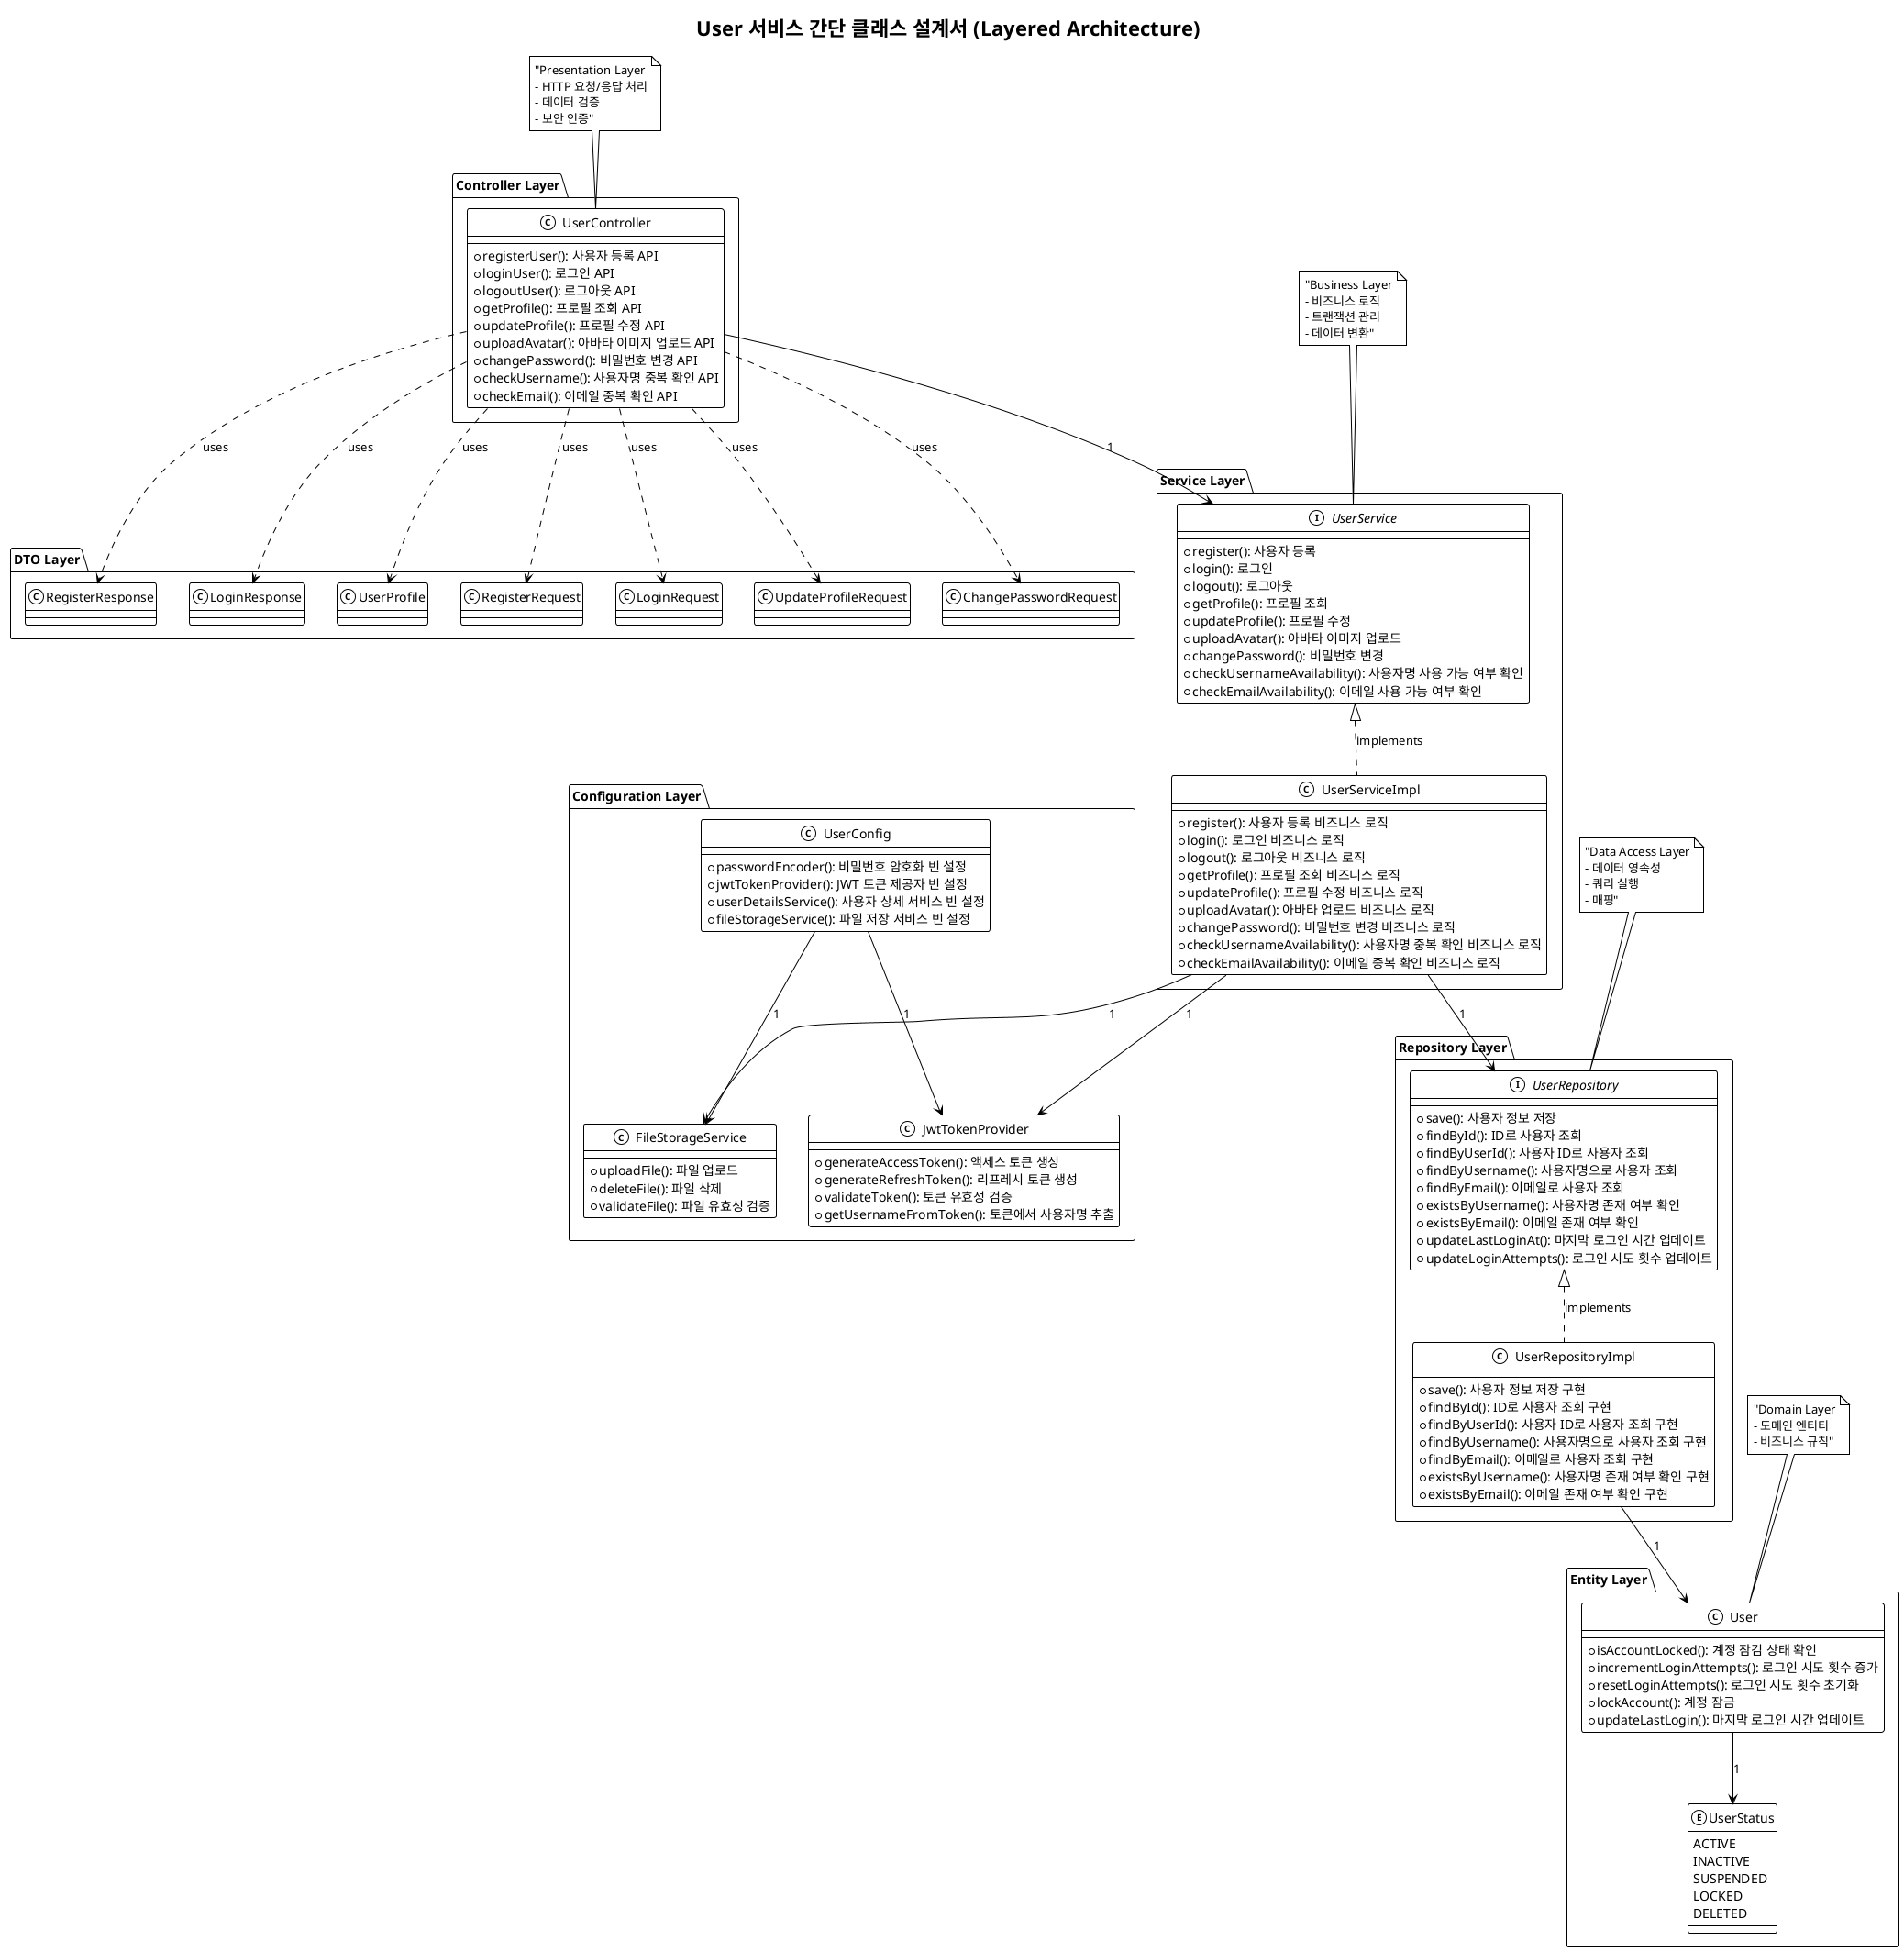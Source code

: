 @startuml
!theme mono

title User 서비스 간단 클래스 설계서 (Layered Architecture)

' ======================================
' Layered Architecture Overview
' ======================================
package "Controller Layer" {
    class UserController {
        +registerUser(): 사용자 등록 API
        +loginUser(): 로그인 API
        +logoutUser(): 로그아웃 API
        +getProfile(): 프로필 조회 API
        +updateProfile(): 프로필 수정 API
        +uploadAvatar(): 아바타 이미지 업로드 API
        +changePassword(): 비밀번호 변경 API
        +checkUsername(): 사용자명 중복 확인 API
        +checkEmail(): 이메일 중복 확인 API
    }
}

package "Service Layer" {
    interface UserService {
        +register(): 사용자 등록
        +login(): 로그인
        +logout(): 로그아웃
        +getProfile(): 프로필 조회
        +updateProfile(): 프로필 수정
        +uploadAvatar(): 아바타 이미지 업로드
        +changePassword(): 비밀번호 변경
        +checkUsernameAvailability(): 사용자명 사용 가능 여부 확인
        +checkEmailAvailability(): 이메일 사용 가능 여부 확인
    }
    
    class UserServiceImpl {
        +register(): 사용자 등록 비즈니스 로직
        +login(): 로그인 비즈니스 로직
        +logout(): 로그아웃 비즈니스 로직
        +getProfile(): 프로필 조회 비즈니스 로직
        +updateProfile(): 프로필 수정 비즈니스 로직
        +uploadAvatar(): 아바타 업로드 비즈니스 로직
        +changePassword(): 비밀번호 변경 비즈니스 로직
        +checkUsernameAvailability(): 사용자명 중복 확인 비즈니스 로직
        +checkEmailAvailability(): 이메일 중복 확인 비즈니스 로직
    }
}

package "Repository Layer" {
    interface UserRepository {
        +save(): 사용자 정보 저장
        +findById(): ID로 사용자 조회
        +findByUserId(): 사용자 ID로 사용자 조회
        +findByUsername(): 사용자명으로 사용자 조회
        +findByEmail(): 이메일로 사용자 조회
        +existsByUsername(): 사용자명 존재 여부 확인
        +existsByEmail(): 이메일 존재 여부 확인
        +updateLastLoginAt(): 마지막 로그인 시간 업데이트
        +updateLoginAttempts(): 로그인 시도 횟수 업데이트
    }
    
    class UserRepositoryImpl {
        +save(): 사용자 정보 저장 구현
        +findById(): ID로 사용자 조회 구현
        +findByUserId(): 사용자 ID로 사용자 조회 구현
        +findByUsername(): 사용자명으로 사용자 조회 구현
        +findByEmail(): 이메일로 사용자 조회 구현
        +existsByUsername(): 사용자명 존재 여부 확인 구현
        +existsByEmail(): 이메일 존재 여부 확인 구현
    }
}

package "Entity Layer" {
    class User {
        +isAccountLocked(): 계정 잠김 상태 확인
        +incrementLoginAttempts(): 로그인 시도 횟수 증가
        +resetLoginAttempts(): 로그인 시도 횟수 초기화
        +lockAccount(): 계정 잠금
        +updateLastLogin(): 마지막 로그인 시간 업데이트
    }
    
    enum UserStatus {
        ACTIVE
        INACTIVE
        SUSPENDED
        LOCKED
        DELETED
    }
}

package "DTO Layer" {
    class RegisterRequest
    
    class LoginRequest
    
    class UpdateProfileRequest
    
    class ChangePasswordRequest
    
    class RegisterResponse
    
    class LoginResponse
    
    class UserProfile
}

package "Configuration Layer" {
    class UserConfig {
        +passwordEncoder(): 비밀번호 암호화 빈 설정
        +jwtTokenProvider(): JWT 토큰 제공자 빈 설정
        +userDetailsService(): 사용자 상세 서비스 빈 설정
        +fileStorageService(): 파일 저장 서비스 빈 설정
    }
    
    class JwtTokenProvider {
        +generateAccessToken(): 액세스 토큰 생성
        +generateRefreshToken(): 리프레시 토큰 생성
        +validateToken(): 토큰 유효성 검증
        +getUsernameFromToken(): 토큰에서 사용자명 추출
    }
    
    class FileStorageService {
        +uploadFile(): 파일 업로드
        +deleteFile(): 파일 삭제
        +validateFile(): 파일 유효성 검증
    }
}

' ======================================
' Layered Architecture Relationships
' ======================================

' Layer Dependencies (Top to Bottom)
UserController --> UserService : 1
UserService <|.. UserServiceImpl : implements
UserServiceImpl --> UserRepository : 1
UserRepository <|.. UserRepositoryImpl : implements
UserRepositoryImpl --> User : 1

' Cross-cutting Dependencies
UserServiceImpl --> JwtTokenProvider : 1
UserServiceImpl --> FileStorageService : 1
UserController ..> RegisterRequest : uses
UserController ..> LoginRequest : uses
UserController ..> UpdateProfileRequest : uses
UserController ..> ChangePasswordRequest : uses
UserController ..> RegisterResponse : uses
UserController ..> LoginResponse : uses
UserController ..> UserProfile : uses

User --> UserStatus : 1

UserConfig --> JwtTokenProvider : 1
UserConfig --> FileStorageService : 1

note top of UserController : "Presentation Layer\n- HTTP 요청/응답 처리\n- 데이터 검증\n- 보안 인증"

note top of UserService : "Business Layer\n- 비즈니스 로직\n- 트랜잭션 관리\n- 데이터 변환"

note top of UserRepository : "Data Access Layer\n- 데이터 영속성\n- 쿼리 실행\n- 매핑"

note top of User : "Domain Layer\n- 도메인 엔티티\n- 비즈니스 규칙"

@enduml